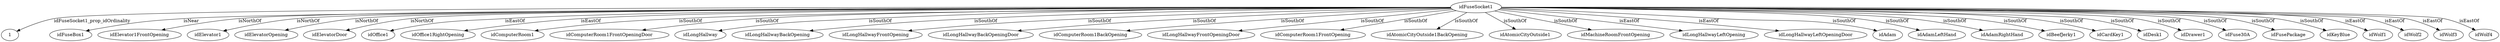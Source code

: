 strict digraph  {
idFuseSocket1 [node_type=entity_node];
1 [node_type=property_node];
idFuseBox1 [node_type=entity_node];
idElevator1FrontOpening [node_type=entity_node];
idElevator1 [node_type=entity_node];
idElevatorOpening [node_type=entity_node];
idElevatorDoor [node_type=entity_node];
idOffice1 [node_type=entity_node];
idOffice1RightOpening [node_type=entity_node];
idComputerRoom1 [node_type=entity_node];
idComputerRoom1FrontOpeningDoor [node_type=entity_node];
idLongHallway [node_type=entity_node];
idLongHallwayBackOpening [node_type=entity_node];
idLongHallwayFrontOpening [node_type=entity_node];
idLongHallwayBackOpeningDoor [node_type=entity_node];
idComputerRoom1BackOpening [node_type=entity_node];
idLongHallwayFrontOpeningDoor [node_type=entity_node];
idComputerRoom1FrontOpening [node_type=entity_node];
idAtomicCityOutside1BackOpening [node_type=entity_node];
idAtomicCityOutside1 [node_type=entity_node];
idMachineRoomFrontOpening [node_type=entity_node];
idLongHallwayLeftOpening [node_type=entity_node];
idLongHallwayLeftOpeningDoor [node_type=entity_node];
idAdam [node_type=entity_node];
idAdamLeftHand [node_type=entity_node];
idAdamRightHand [node_type=entity_node];
idBeefJerky1 [node_type=entity_node];
idCardKey1 [node_type=entity_node];
idDesk1 [node_type=entity_node];
idDrawer1 [node_type=entity_node];
idFuse30A [node_type=entity_node];
idFusePackage [node_type=entity_node];
idKeyBlue [node_type=entity_node];
idWolf1 [node_type=entity_node];
idWolf2 [node_type=entity_node];
idWolf3 [node_type=entity_node];
idWolf4 [node_type=entity_node];
idFuseSocket1 -> 1  [edge_type=property, label=idFuseSocket1_prop_idOrdinality];
idFuseSocket1 -> idFuseBox1  [edge_type=relationship, label=isNear];
idFuseSocket1 -> idElevator1FrontOpening  [edge_type=relationship, label=isNorthOf];
idFuseSocket1 -> idElevator1  [edge_type=relationship, label=isNorthOf];
idFuseSocket1 -> idElevatorOpening  [edge_type=relationship, label=isNorthOf];
idFuseSocket1 -> idElevatorDoor  [edge_type=relationship, label=isNorthOf];
idFuseSocket1 -> idOffice1  [edge_type=relationship, label=isEastOf];
idFuseSocket1 -> idOffice1RightOpening  [edge_type=relationship, label=isEastOf];
idFuseSocket1 -> idComputerRoom1  [edge_type=relationship, label=isSouthOf];
idFuseSocket1 -> idComputerRoom1FrontOpeningDoor  [edge_type=relationship, label=isSouthOf];
idFuseSocket1 -> idLongHallway  [edge_type=relationship, label=isSouthOf];
idFuseSocket1 -> idLongHallwayBackOpening  [edge_type=relationship, label=isSouthOf];
idFuseSocket1 -> idLongHallwayFrontOpening  [edge_type=relationship, label=isSouthOf];
idFuseSocket1 -> idLongHallwayBackOpeningDoor  [edge_type=relationship, label=isSouthOf];
idFuseSocket1 -> idComputerRoom1BackOpening  [edge_type=relationship, label=isSouthOf];
idFuseSocket1 -> idLongHallwayFrontOpeningDoor  [edge_type=relationship, label=isSouthOf];
idFuseSocket1 -> idComputerRoom1FrontOpening  [edge_type=relationship, label=isSouthOf];
idFuseSocket1 -> idAtomicCityOutside1BackOpening  [edge_type=relationship, label=isSouthOf];
idFuseSocket1 -> idAtomicCityOutside1  [edge_type=relationship, label=isSouthOf];
idFuseSocket1 -> idMachineRoomFrontOpening  [edge_type=relationship, label=isSouthOf];
idFuseSocket1 -> idLongHallwayLeftOpening  [edge_type=relationship, label=isEastOf];
idFuseSocket1 -> idLongHallwayLeftOpeningDoor  [edge_type=relationship, label=isEastOf];
idFuseSocket1 -> idAdam  [edge_type=relationship, label=isSouthOf];
idFuseSocket1 -> idAdamLeftHand  [edge_type=relationship, label=isSouthOf];
idFuseSocket1 -> idAdamRightHand  [edge_type=relationship, label=isSouthOf];
idFuseSocket1 -> idBeefJerky1  [edge_type=relationship, label=isSouthOf];
idFuseSocket1 -> idCardKey1  [edge_type=relationship, label=isSouthOf];
idFuseSocket1 -> idDesk1  [edge_type=relationship, label=isSouthOf];
idFuseSocket1 -> idDrawer1  [edge_type=relationship, label=isSouthOf];
idFuseSocket1 -> idFuse30A  [edge_type=relationship, label=isSouthOf];
idFuseSocket1 -> idFusePackage  [edge_type=relationship, label=isSouthOf];
idFuseSocket1 -> idKeyBlue  [edge_type=relationship, label=isSouthOf];
idFuseSocket1 -> idWolf1  [edge_type=relationship, label=isEastOf];
idFuseSocket1 -> idWolf2  [edge_type=relationship, label=isEastOf];
idFuseSocket1 -> idWolf3  [edge_type=relationship, label=isEastOf];
idFuseSocket1 -> idWolf4  [edge_type=relationship, label=isEastOf];
}

